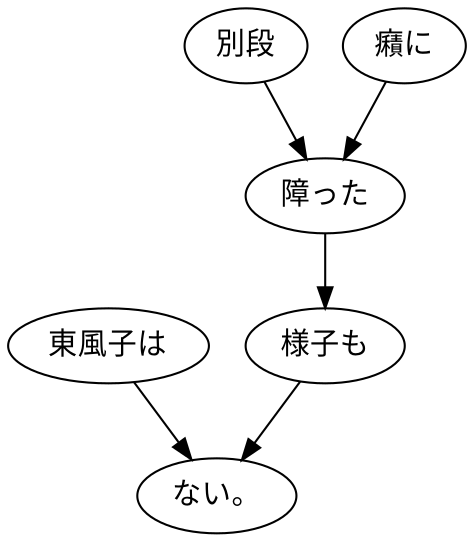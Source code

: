 digraph graph829 {
	node0 [label="東風子は"];
	node1 [label="別段"];
	node2 [label="癪に"];
	node3 [label="障った"];
	node4 [label="様子も"];
	node5 [label="ない。"];
	node0 -> node5;
	node1 -> node3;
	node2 -> node3;
	node3 -> node4;
	node4 -> node5;
}
